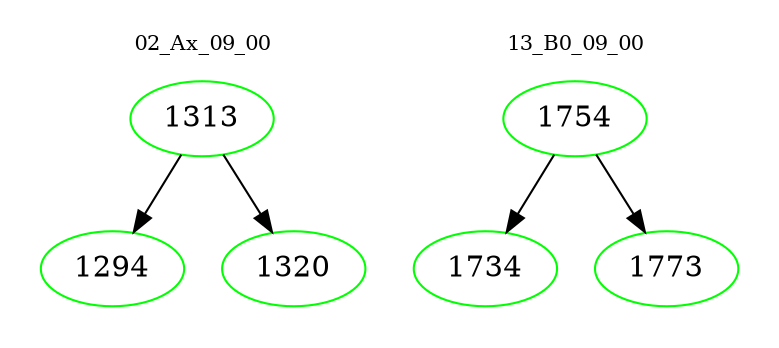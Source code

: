 digraph{
subgraph cluster_0 {
color = white
label = "02_Ax_09_00";
fontsize=10;
T0_1313 [label="1313", color="green"]
T0_1313 -> T0_1294 [color="black"]
T0_1294 [label="1294", color="green"]
T0_1313 -> T0_1320 [color="black"]
T0_1320 [label="1320", color="green"]
}
subgraph cluster_1 {
color = white
label = "13_B0_09_00";
fontsize=10;
T1_1754 [label="1754", color="green"]
T1_1754 -> T1_1734 [color="black"]
T1_1734 [label="1734", color="green"]
T1_1754 -> T1_1773 [color="black"]
T1_1773 [label="1773", color="green"]
}
}

